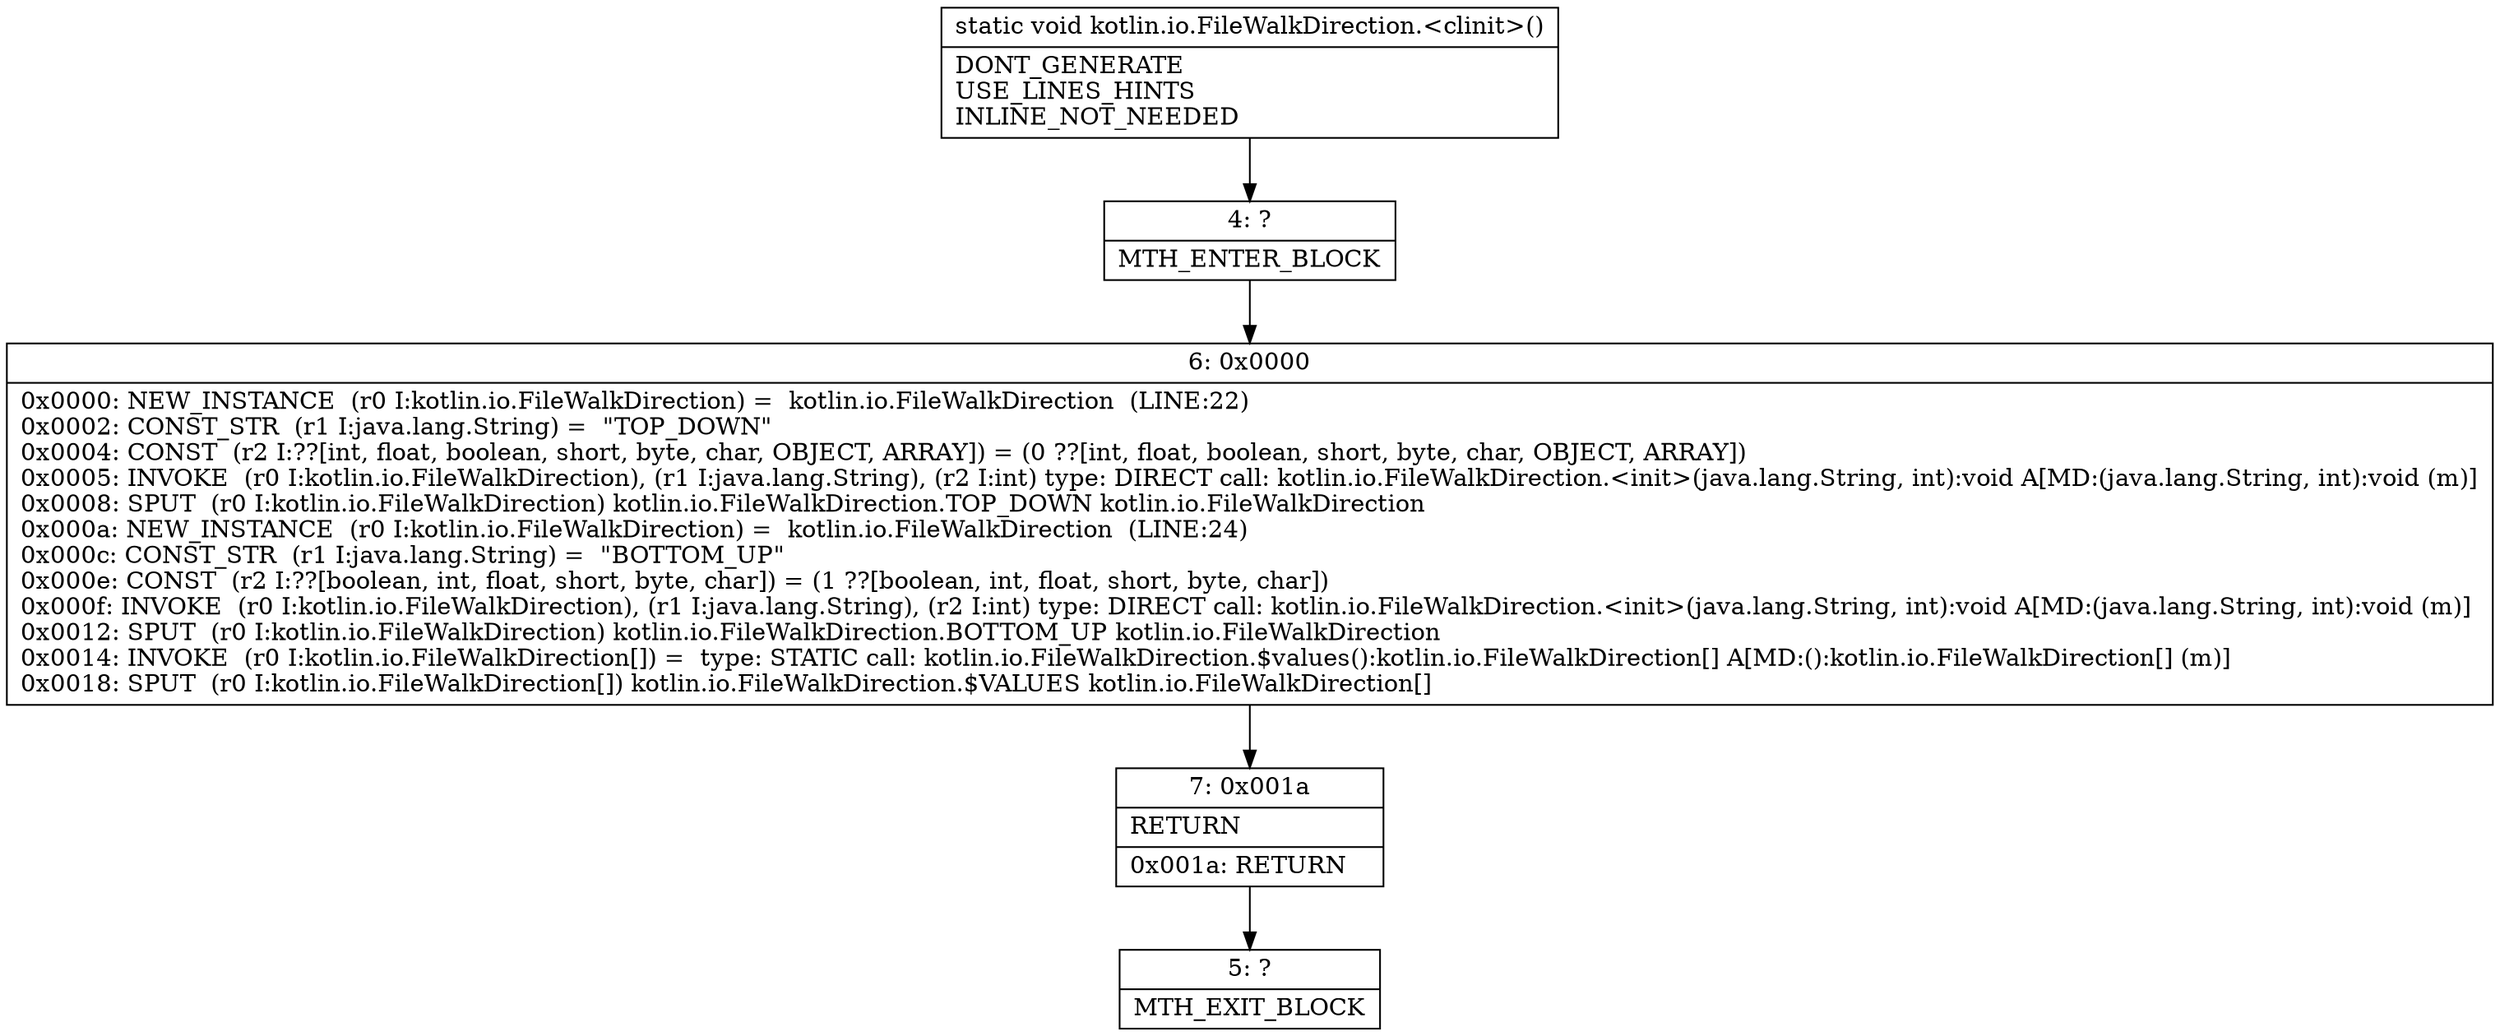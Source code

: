 digraph "CFG forkotlin.io.FileWalkDirection.\<clinit\>()V" {
Node_4 [shape=record,label="{4\:\ ?|MTH_ENTER_BLOCK\l}"];
Node_6 [shape=record,label="{6\:\ 0x0000|0x0000: NEW_INSTANCE  (r0 I:kotlin.io.FileWalkDirection) =  kotlin.io.FileWalkDirection  (LINE:22)\l0x0002: CONST_STR  (r1 I:java.lang.String) =  \"TOP_DOWN\" \l0x0004: CONST  (r2 I:??[int, float, boolean, short, byte, char, OBJECT, ARRAY]) = (0 ??[int, float, boolean, short, byte, char, OBJECT, ARRAY]) \l0x0005: INVOKE  (r0 I:kotlin.io.FileWalkDirection), (r1 I:java.lang.String), (r2 I:int) type: DIRECT call: kotlin.io.FileWalkDirection.\<init\>(java.lang.String, int):void A[MD:(java.lang.String, int):void (m)]\l0x0008: SPUT  (r0 I:kotlin.io.FileWalkDirection) kotlin.io.FileWalkDirection.TOP_DOWN kotlin.io.FileWalkDirection \l0x000a: NEW_INSTANCE  (r0 I:kotlin.io.FileWalkDirection) =  kotlin.io.FileWalkDirection  (LINE:24)\l0x000c: CONST_STR  (r1 I:java.lang.String) =  \"BOTTOM_UP\" \l0x000e: CONST  (r2 I:??[boolean, int, float, short, byte, char]) = (1 ??[boolean, int, float, short, byte, char]) \l0x000f: INVOKE  (r0 I:kotlin.io.FileWalkDirection), (r1 I:java.lang.String), (r2 I:int) type: DIRECT call: kotlin.io.FileWalkDirection.\<init\>(java.lang.String, int):void A[MD:(java.lang.String, int):void (m)]\l0x0012: SPUT  (r0 I:kotlin.io.FileWalkDirection) kotlin.io.FileWalkDirection.BOTTOM_UP kotlin.io.FileWalkDirection \l0x0014: INVOKE  (r0 I:kotlin.io.FileWalkDirection[]) =  type: STATIC call: kotlin.io.FileWalkDirection.$values():kotlin.io.FileWalkDirection[] A[MD:():kotlin.io.FileWalkDirection[] (m)]\l0x0018: SPUT  (r0 I:kotlin.io.FileWalkDirection[]) kotlin.io.FileWalkDirection.$VALUES kotlin.io.FileWalkDirection[] \l}"];
Node_7 [shape=record,label="{7\:\ 0x001a|RETURN\l|0x001a: RETURN   \l}"];
Node_5 [shape=record,label="{5\:\ ?|MTH_EXIT_BLOCK\l}"];
MethodNode[shape=record,label="{static void kotlin.io.FileWalkDirection.\<clinit\>()  | DONT_GENERATE\lUSE_LINES_HINTS\lINLINE_NOT_NEEDED\l}"];
MethodNode -> Node_4;Node_4 -> Node_6;
Node_6 -> Node_7;
Node_7 -> Node_5;
}

